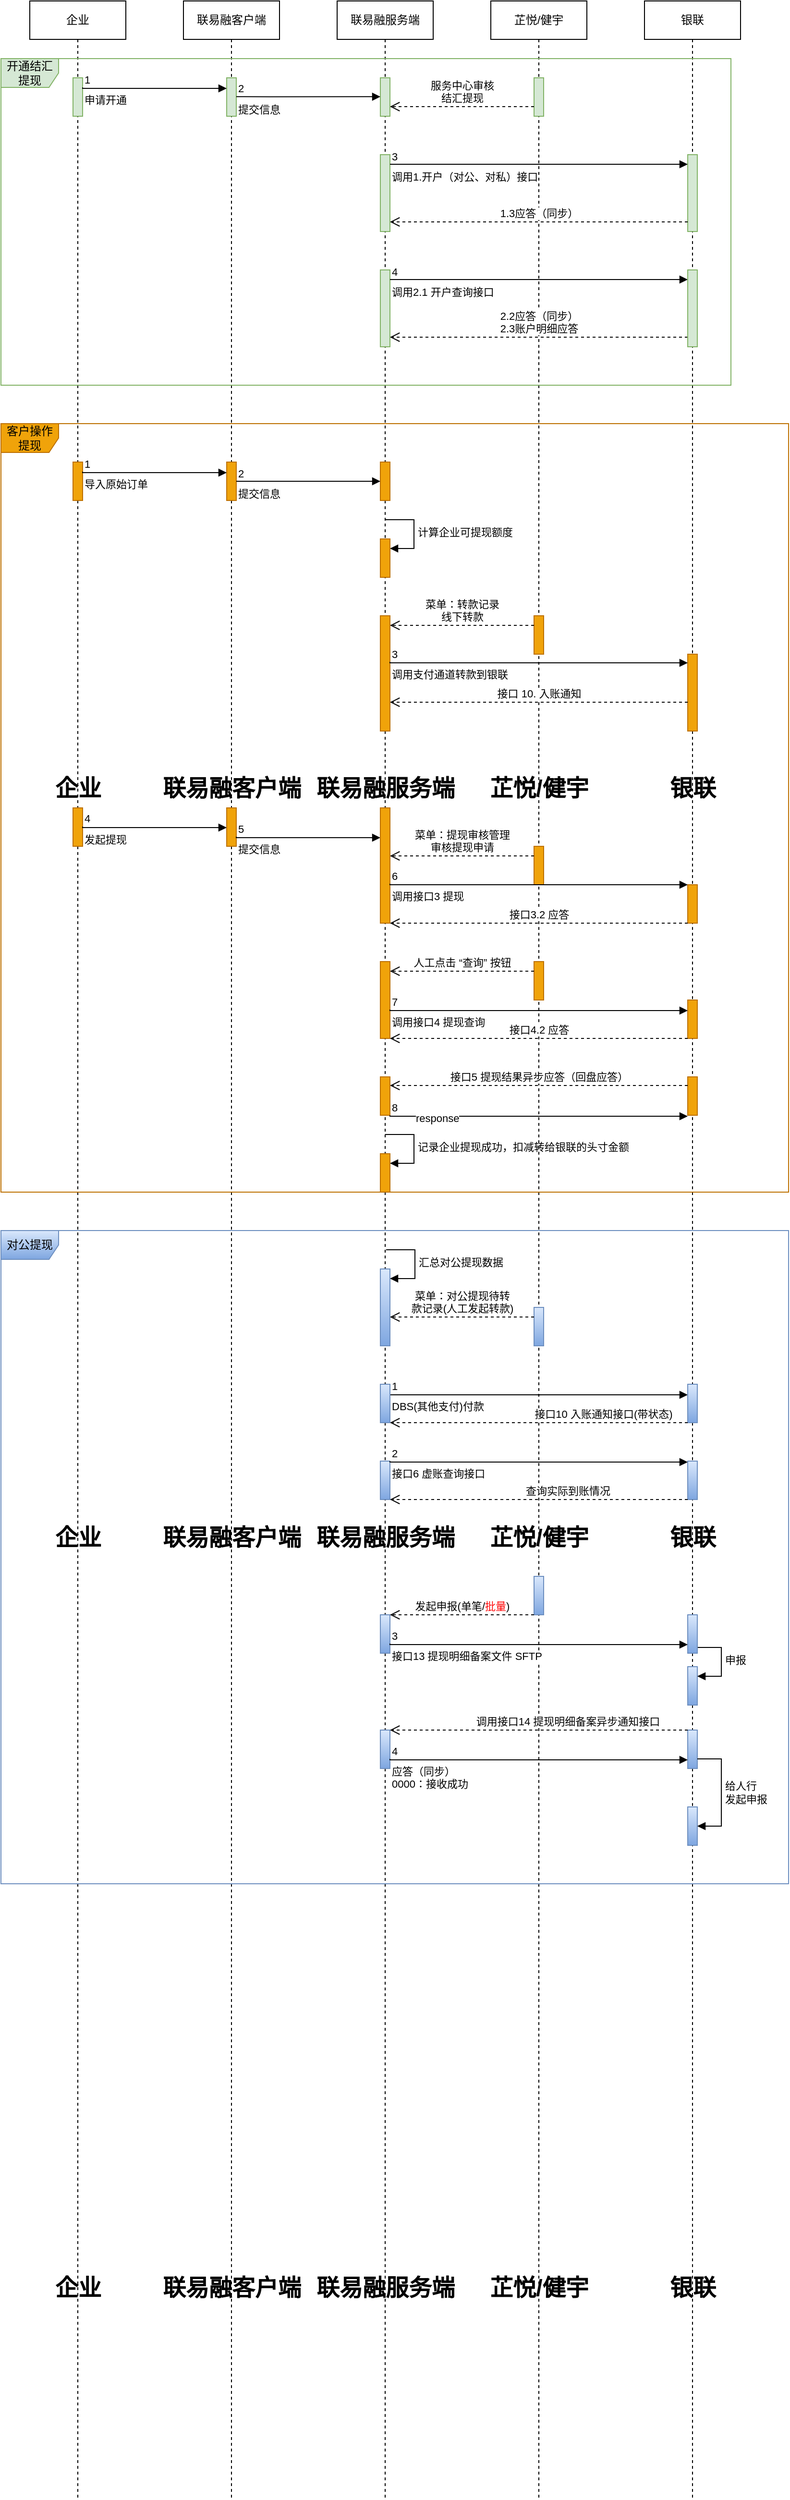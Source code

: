 <mxfile version="21.5.0" type="github">
  <diagram name="第 1 页" id="gMs7uxnUfSTZgnsEwux5">
    <mxGraphModel dx="1687" dy="986" grid="1" gridSize="10" guides="1" tooltips="1" connect="1" arrows="1" fold="1" page="1" pageScale="1" pageWidth="827" pageHeight="1169" math="0" shadow="0">
      <root>
        <mxCell id="0" />
        <mxCell id="1" parent="0" />
        <mxCell id="lcl_3cPdZzyg85KBw2Hc-1" value="企业" style="shape=umlLifeline;perimeter=lifelinePerimeter;whiteSpace=wrap;html=1;container=1;dropTarget=0;collapsible=0;recursiveResize=0;outlineConnect=0;portConstraint=eastwest;newEdgeStyle={&quot;edgeStyle&quot;:&quot;elbowEdgeStyle&quot;,&quot;elbow&quot;:&quot;vertical&quot;,&quot;curved&quot;:0,&quot;rounded&quot;:0};" parent="1" vertex="1">
          <mxGeometry x="30" y="40" width="100" height="2600" as="geometry" />
        </mxCell>
        <mxCell id="lcl_3cPdZzyg85KBw2Hc-6" value="" style="html=1;points=[];perimeter=orthogonalPerimeter;outlineConnect=0;targetShapes=umlLifeline;portConstraint=eastwest;newEdgeStyle={&quot;edgeStyle&quot;:&quot;elbowEdgeStyle&quot;,&quot;elbow&quot;:&quot;vertical&quot;,&quot;curved&quot;:0,&quot;rounded&quot;:0};fillColor=#d5e8d4;strokeColor=#82b366;" parent="lcl_3cPdZzyg85KBw2Hc-1" vertex="1">
          <mxGeometry x="45" y="80" width="10" height="40" as="geometry" />
        </mxCell>
        <mxCell id="lcl_3cPdZzyg85KBw2Hc-2" value="联易融客户端" style="shape=umlLifeline;perimeter=lifelinePerimeter;whiteSpace=wrap;html=1;container=1;dropTarget=0;collapsible=0;recursiveResize=0;outlineConnect=0;portConstraint=eastwest;newEdgeStyle={&quot;edgeStyle&quot;:&quot;elbowEdgeStyle&quot;,&quot;elbow&quot;:&quot;vertical&quot;,&quot;curved&quot;:0,&quot;rounded&quot;:0};" parent="1" vertex="1">
          <mxGeometry x="190" y="40" width="100" height="2600" as="geometry" />
        </mxCell>
        <mxCell id="lcl_3cPdZzyg85KBw2Hc-3" value="联易融服务端" style="shape=umlLifeline;perimeter=lifelinePerimeter;whiteSpace=wrap;html=1;container=1;dropTarget=0;collapsible=0;recursiveResize=0;outlineConnect=0;portConstraint=eastwest;newEdgeStyle={&quot;edgeStyle&quot;:&quot;elbowEdgeStyle&quot;,&quot;elbow&quot;:&quot;vertical&quot;,&quot;curved&quot;:0,&quot;rounded&quot;:0};" parent="1" vertex="1">
          <mxGeometry x="350" y="40" width="100" height="2600" as="geometry" />
        </mxCell>
        <mxCell id="lcl_3cPdZzyg85KBw2Hc-45" value="" style="html=1;points=[];perimeter=orthogonalPerimeter;outlineConnect=0;targetShapes=umlLifeline;portConstraint=eastwest;newEdgeStyle={&quot;edgeStyle&quot;:&quot;elbowEdgeStyle&quot;,&quot;elbow&quot;:&quot;vertical&quot;,&quot;curved&quot;:0,&quot;rounded&quot;:0};fillColor=#f0a30a;strokeColor=#BD7000;fontColor=#000000;" parent="lcl_3cPdZzyg85KBw2Hc-3" vertex="1">
          <mxGeometry x="45" y="480" width="10" height="40" as="geometry" />
        </mxCell>
        <mxCell id="lcl_3cPdZzyg85KBw2Hc-49" value="" style="html=1;points=[];perimeter=orthogonalPerimeter;outlineConnect=0;targetShapes=umlLifeline;portConstraint=eastwest;newEdgeStyle={&quot;edgeStyle&quot;:&quot;elbowEdgeStyle&quot;,&quot;elbow&quot;:&quot;vertical&quot;,&quot;curved&quot;:0,&quot;rounded&quot;:0};fillColor=#f0a30a;strokeColor=#BD7000;fontColor=#000000;" parent="lcl_3cPdZzyg85KBw2Hc-3" vertex="1">
          <mxGeometry x="45" y="560" width="10" height="40" as="geometry" />
        </mxCell>
        <mxCell id="lcl_3cPdZzyg85KBw2Hc-50" value="计算企业可提现额度" style="html=1;align=left;spacingLeft=2;endArrow=block;rounded=0;edgeStyle=orthogonalEdgeStyle;curved=0;rounded=0;" parent="lcl_3cPdZzyg85KBw2Hc-3" target="lcl_3cPdZzyg85KBw2Hc-49" edge="1">
          <mxGeometry relative="1" as="geometry">
            <mxPoint x="50" y="540" as="sourcePoint" />
            <Array as="points">
              <mxPoint x="80" y="570" />
            </Array>
          </mxGeometry>
        </mxCell>
        <mxCell id="lcl_3cPdZzyg85KBw2Hc-52" value="" style="html=1;points=[];perimeter=orthogonalPerimeter;outlineConnect=0;targetShapes=umlLifeline;portConstraint=eastwest;newEdgeStyle={&quot;edgeStyle&quot;:&quot;elbowEdgeStyle&quot;,&quot;elbow&quot;:&quot;vertical&quot;,&quot;curved&quot;:0,&quot;rounded&quot;:0};fillColor=#f0a30a;strokeColor=#BD7000;fontColor=#000000;" parent="lcl_3cPdZzyg85KBw2Hc-3" vertex="1">
          <mxGeometry x="45" y="640" width="10" height="120" as="geometry" />
        </mxCell>
        <mxCell id="lcl_3cPdZzyg85KBw2Hc-88" value="" style="html=1;points=[];perimeter=orthogonalPerimeter;outlineConnect=0;targetShapes=umlLifeline;portConstraint=eastwest;newEdgeStyle={&quot;edgeStyle&quot;:&quot;elbowEdgeStyle&quot;,&quot;elbow&quot;:&quot;vertical&quot;,&quot;curved&quot;:0,&quot;rounded&quot;:0};fillColor=#f0a30a;strokeColor=#BD7000;fontColor=#000000;" parent="lcl_3cPdZzyg85KBw2Hc-3" vertex="1">
          <mxGeometry x="45" y="1120" width="10" height="40" as="geometry" />
        </mxCell>
        <mxCell id="lcl_3cPdZzyg85KBw2Hc-93" value="" style="html=1;points=[];perimeter=orthogonalPerimeter;outlineConnect=0;targetShapes=umlLifeline;portConstraint=eastwest;newEdgeStyle={&quot;edgeStyle&quot;:&quot;elbowEdgeStyle&quot;,&quot;elbow&quot;:&quot;vertical&quot;,&quot;curved&quot;:0,&quot;rounded&quot;:0};fillColor=#f0a30a;strokeColor=#BD7000;fontColor=#000000;" parent="lcl_3cPdZzyg85KBw2Hc-3" vertex="1">
          <mxGeometry x="45" y="1200" width="10" height="40" as="geometry" />
        </mxCell>
        <mxCell id="lcl_3cPdZzyg85KBw2Hc-94" value="记录企业提现成功，扣减转给银联的头寸金额" style="html=1;align=left;spacingLeft=2;endArrow=block;rounded=0;edgeStyle=orthogonalEdgeStyle;curved=0;rounded=0;" parent="lcl_3cPdZzyg85KBw2Hc-3" target="lcl_3cPdZzyg85KBw2Hc-93" edge="1">
          <mxGeometry relative="1" as="geometry">
            <mxPoint x="50" y="1180" as="sourcePoint" />
            <Array as="points">
              <mxPoint x="80" y="1210" />
            </Array>
          </mxGeometry>
        </mxCell>
        <mxCell id="veSBs5xkT-Dc1Qvfe2io-4" value="" style="html=1;points=[];perimeter=orthogonalPerimeter;outlineConnect=0;targetShapes=umlLifeline;portConstraint=eastwest;newEdgeStyle={&quot;edgeStyle&quot;:&quot;elbowEdgeStyle&quot;,&quot;elbow&quot;:&quot;vertical&quot;,&quot;curved&quot;:0,&quot;rounded&quot;:0};fillColor=#dae8fc;gradientColor=#7ea6e0;strokeColor=#6c8ebf;" vertex="1" parent="lcl_3cPdZzyg85KBw2Hc-3">
          <mxGeometry x="45" y="1520" width="10" height="40" as="geometry" />
        </mxCell>
        <mxCell id="lcl_3cPdZzyg85KBw2Hc-4" value="芷悦/健宇" style="shape=umlLifeline;perimeter=lifelinePerimeter;whiteSpace=wrap;html=1;container=1;dropTarget=0;collapsible=0;recursiveResize=0;outlineConnect=0;portConstraint=eastwest;newEdgeStyle={&quot;edgeStyle&quot;:&quot;elbowEdgeStyle&quot;,&quot;elbow&quot;:&quot;vertical&quot;,&quot;curved&quot;:0,&quot;rounded&quot;:0};" parent="1" vertex="1">
          <mxGeometry x="510" y="40" width="100" height="2600" as="geometry" />
        </mxCell>
        <mxCell id="lcl_3cPdZzyg85KBw2Hc-5" value="银联" style="shape=umlLifeline;perimeter=lifelinePerimeter;whiteSpace=wrap;html=1;container=1;dropTarget=0;collapsible=0;recursiveResize=0;outlineConnect=0;portConstraint=eastwest;newEdgeStyle={&quot;edgeStyle&quot;:&quot;elbowEdgeStyle&quot;,&quot;elbow&quot;:&quot;vertical&quot;,&quot;curved&quot;:0,&quot;rounded&quot;:0};" parent="1" vertex="1">
          <mxGeometry x="670" y="40" width="100" height="2600" as="geometry" />
        </mxCell>
        <mxCell id="lcl_3cPdZzyg85KBw2Hc-25" value="" style="html=1;points=[];perimeter=orthogonalPerimeter;outlineConnect=0;targetShapes=umlLifeline;portConstraint=eastwest;newEdgeStyle={&quot;edgeStyle&quot;:&quot;elbowEdgeStyle&quot;,&quot;elbow&quot;:&quot;vertical&quot;,&quot;curved&quot;:0,&quot;rounded&quot;:0};fillColor=#d5e8d4;strokeColor=#82b366;" parent="lcl_3cPdZzyg85KBw2Hc-5" vertex="1">
          <mxGeometry x="45" y="160" width="10" height="80" as="geometry" />
        </mxCell>
        <mxCell id="lcl_3cPdZzyg85KBw2Hc-80" value="" style="html=1;points=[];perimeter=orthogonalPerimeter;outlineConnect=0;targetShapes=umlLifeline;portConstraint=eastwest;newEdgeStyle={&quot;edgeStyle&quot;:&quot;elbowEdgeStyle&quot;,&quot;elbow&quot;:&quot;vertical&quot;,&quot;curved&quot;:0,&quot;rounded&quot;:0};fillColor=#f0a30a;strokeColor=#BD7000;fontColor=#000000;" parent="lcl_3cPdZzyg85KBw2Hc-5" vertex="1">
          <mxGeometry x="-275" y="1000" width="10" height="80" as="geometry" />
        </mxCell>
        <mxCell id="lcl_3cPdZzyg85KBw2Hc-81" value="" style="html=1;points=[];perimeter=orthogonalPerimeter;outlineConnect=0;targetShapes=umlLifeline;portConstraint=eastwest;newEdgeStyle={&quot;edgeStyle&quot;:&quot;elbowEdgeStyle&quot;,&quot;elbow&quot;:&quot;vertical&quot;,&quot;curved&quot;:0,&quot;rounded&quot;:0};fillColor=#f0a30a;strokeColor=#BD7000;fontColor=#000000;" parent="lcl_3cPdZzyg85KBw2Hc-5" vertex="1">
          <mxGeometry x="45" y="1040" width="10" height="40" as="geometry" />
        </mxCell>
        <mxCell id="lcl_3cPdZzyg85KBw2Hc-82" value="调用接口4 提现查询" style="endArrow=block;endFill=1;html=1;edgeStyle=orthogonalEdgeStyle;align=left;verticalAlign=top;rounded=0;" parent="lcl_3cPdZzyg85KBw2Hc-5" edge="1">
          <mxGeometry x="-1" relative="1" as="geometry">
            <mxPoint x="-265" y="1050" as="sourcePoint" />
            <mxPoint x="45" y="1051" as="targetPoint" />
            <Array as="points">
              <mxPoint x="-265" y="1051" />
            </Array>
            <mxPoint as="offset" />
          </mxGeometry>
        </mxCell>
        <mxCell id="lcl_3cPdZzyg85KBw2Hc-83" value="7" style="edgeLabel;resizable=0;html=1;align=left;verticalAlign=bottom;" parent="lcl_3cPdZzyg85KBw2Hc-82" connectable="0" vertex="1">
          <mxGeometry x="-1" relative="1" as="geometry" />
        </mxCell>
        <mxCell id="lcl_3cPdZzyg85KBw2Hc-84" value="接口4.2 应答" style="html=1;verticalAlign=bottom;endArrow=open;dashed=1;endSize=8;edgeStyle=elbowEdgeStyle;elbow=vertical;curved=0;rounded=0;" parent="lcl_3cPdZzyg85KBw2Hc-5" edge="1">
          <mxGeometry relative="1" as="geometry">
            <mxPoint x="45" y="1080" as="sourcePoint" />
            <mxPoint x="-265" y="1080" as="targetPoint" />
            <Array as="points">
              <mxPoint x="-80" y="1080" />
            </Array>
            <mxPoint as="offset" />
          </mxGeometry>
        </mxCell>
        <mxCell id="veSBs5xkT-Dc1Qvfe2io-5" value="" style="html=1;points=[];perimeter=orthogonalPerimeter;outlineConnect=0;targetShapes=umlLifeline;portConstraint=eastwest;newEdgeStyle={&quot;edgeStyle&quot;:&quot;elbowEdgeStyle&quot;,&quot;elbow&quot;:&quot;vertical&quot;,&quot;curved&quot;:0,&quot;rounded&quot;:0};fillColor=#dae8fc;gradientColor=#7ea6e0;strokeColor=#6c8ebf;" vertex="1" parent="lcl_3cPdZzyg85KBw2Hc-5">
          <mxGeometry x="45" y="1520" width="10" height="40" as="geometry" />
        </mxCell>
        <mxCell id="veSBs5xkT-Dc1Qvfe2io-21" value="" style="html=1;points=[];perimeter=orthogonalPerimeter;outlineConnect=0;targetShapes=umlLifeline;portConstraint=eastwest;newEdgeStyle={&quot;edgeStyle&quot;:&quot;elbowEdgeStyle&quot;,&quot;elbow&quot;:&quot;vertical&quot;,&quot;curved&quot;:0,&quot;rounded&quot;:0};fillColor=#dae8fc;gradientColor=#7ea6e0;strokeColor=#6c8ebf;" vertex="1" parent="lcl_3cPdZzyg85KBw2Hc-5">
          <mxGeometry x="45" y="1734" width="10" height="40" as="geometry" />
        </mxCell>
        <mxCell id="veSBs5xkT-Dc1Qvfe2io-22" value="申报" style="html=1;align=left;spacingLeft=2;endArrow=block;rounded=0;edgeStyle=orthogonalEdgeStyle;curved=0;rounded=0;" edge="1" target="veSBs5xkT-Dc1Qvfe2io-21" parent="lcl_3cPdZzyg85KBw2Hc-5">
          <mxGeometry relative="1" as="geometry">
            <mxPoint x="50" y="1714" as="sourcePoint" />
            <Array as="points">
              <mxPoint x="80" y="1744" />
            </Array>
          </mxGeometry>
        </mxCell>
        <mxCell id="veSBs5xkT-Dc1Qvfe2io-25" value="" style="html=1;points=[];perimeter=orthogonalPerimeter;outlineConnect=0;targetShapes=umlLifeline;portConstraint=eastwest;newEdgeStyle={&quot;edgeStyle&quot;:&quot;elbowEdgeStyle&quot;,&quot;elbow&quot;:&quot;vertical&quot;,&quot;curved&quot;:0,&quot;rounded&quot;:0};fillColor=#dae8fc;gradientColor=#7ea6e0;strokeColor=#6c8ebf;" vertex="1" parent="lcl_3cPdZzyg85KBw2Hc-5">
          <mxGeometry x="45" y="1800" width="10" height="40" as="geometry" />
        </mxCell>
        <mxCell id="lcl_3cPdZzyg85KBw2Hc-7" value="开通结汇提现" style="shape=umlFrame;whiteSpace=wrap;html=1;pointerEvents=0;fillColor=#d5e8d4;strokeColor=#82b366;" parent="1" vertex="1">
          <mxGeometry y="100" width="760" height="340" as="geometry" />
        </mxCell>
        <mxCell id="lcl_3cPdZzyg85KBw2Hc-8" value="" style="html=1;points=[];perimeter=orthogonalPerimeter;outlineConnect=0;targetShapes=umlLifeline;portConstraint=eastwest;newEdgeStyle={&quot;edgeStyle&quot;:&quot;elbowEdgeStyle&quot;,&quot;elbow&quot;:&quot;vertical&quot;,&quot;curved&quot;:0,&quot;rounded&quot;:0};fillColor=#d5e8d4;strokeColor=#82b366;" parent="1" vertex="1">
          <mxGeometry x="235" y="120" width="10" height="40" as="geometry" />
        </mxCell>
        <mxCell id="lcl_3cPdZzyg85KBw2Hc-13" value="申请开通" style="endArrow=block;endFill=1;html=1;edgeStyle=orthogonalEdgeStyle;align=left;verticalAlign=top;rounded=0;" parent="1" target="lcl_3cPdZzyg85KBw2Hc-8" edge="1">
          <mxGeometry x="-1" relative="1" as="geometry">
            <mxPoint x="85" y="130" as="sourcePoint" />
            <mxPoint x="220" y="130" as="targetPoint" />
            <Array as="points">
              <mxPoint x="85" y="131" />
            </Array>
          </mxGeometry>
        </mxCell>
        <mxCell id="lcl_3cPdZzyg85KBw2Hc-14" value="1" style="edgeLabel;resizable=0;html=1;align=left;verticalAlign=bottom;" parent="lcl_3cPdZzyg85KBw2Hc-13" connectable="0" vertex="1">
          <mxGeometry x="-1" relative="1" as="geometry" />
        </mxCell>
        <mxCell id="lcl_3cPdZzyg85KBw2Hc-15" value="" style="html=1;points=[];perimeter=orthogonalPerimeter;outlineConnect=0;targetShapes=umlLifeline;portConstraint=eastwest;newEdgeStyle={&quot;edgeStyle&quot;:&quot;elbowEdgeStyle&quot;,&quot;elbow&quot;:&quot;vertical&quot;,&quot;curved&quot;:0,&quot;rounded&quot;:0};fillColor=#d5e8d4;strokeColor=#82b366;" parent="1" vertex="1">
          <mxGeometry x="395" y="120" width="10" height="40" as="geometry" />
        </mxCell>
        <mxCell id="lcl_3cPdZzyg85KBw2Hc-16" value="" style="html=1;points=[];perimeter=orthogonalPerimeter;outlineConnect=0;targetShapes=umlLifeline;portConstraint=eastwest;newEdgeStyle={&quot;edgeStyle&quot;:&quot;elbowEdgeStyle&quot;,&quot;elbow&quot;:&quot;vertical&quot;,&quot;curved&quot;:0,&quot;rounded&quot;:0};fillColor=#d5e8d4;strokeColor=#82b366;" parent="1" vertex="1">
          <mxGeometry x="555" y="120" width="10" height="40" as="geometry" />
        </mxCell>
        <mxCell id="lcl_3cPdZzyg85KBw2Hc-21" value="提交信息" style="endArrow=block;endFill=1;html=1;edgeStyle=orthogonalEdgeStyle;align=left;verticalAlign=top;rounded=0;" parent="1" edge="1">
          <mxGeometry x="-1" relative="1" as="geometry">
            <mxPoint x="245" y="139.66" as="sourcePoint" />
            <mxPoint x="395" y="139.66" as="targetPoint" />
            <Array as="points">
              <mxPoint x="280" y="139.66" />
              <mxPoint x="280" y="139.66" />
            </Array>
          </mxGeometry>
        </mxCell>
        <mxCell id="lcl_3cPdZzyg85KBw2Hc-22" value="2" style="edgeLabel;resizable=0;html=1;align=left;verticalAlign=bottom;" parent="lcl_3cPdZzyg85KBw2Hc-21" connectable="0" vertex="1">
          <mxGeometry x="-1" relative="1" as="geometry" />
        </mxCell>
        <mxCell id="lcl_3cPdZzyg85KBw2Hc-23" value="服务中心审核&lt;br&gt;结汇提现" style="html=1;verticalAlign=bottom;endArrow=open;dashed=1;endSize=8;edgeStyle=elbowEdgeStyle;elbow=vertical;curved=0;rounded=0;" parent="1" source="lcl_3cPdZzyg85KBw2Hc-16" target="lcl_3cPdZzyg85KBw2Hc-15" edge="1">
          <mxGeometry relative="1" as="geometry">
            <mxPoint x="490" y="150" as="sourcePoint" />
            <mxPoint x="410" y="150" as="targetPoint" />
            <Array as="points">
              <mxPoint x="430" y="150" />
            </Array>
          </mxGeometry>
        </mxCell>
        <mxCell id="lcl_3cPdZzyg85KBw2Hc-24" value="" style="html=1;points=[];perimeter=orthogonalPerimeter;outlineConnect=0;targetShapes=umlLifeline;portConstraint=eastwest;newEdgeStyle={&quot;edgeStyle&quot;:&quot;elbowEdgeStyle&quot;,&quot;elbow&quot;:&quot;vertical&quot;,&quot;curved&quot;:0,&quot;rounded&quot;:0};fillColor=#d5e8d4;strokeColor=#82b366;" parent="1" vertex="1">
          <mxGeometry x="395" y="200" width="10" height="80" as="geometry" />
        </mxCell>
        <mxCell id="lcl_3cPdZzyg85KBw2Hc-26" value="调用1.开户（对公、对私）接口" style="endArrow=block;endFill=1;html=1;edgeStyle=orthogonalEdgeStyle;align=left;verticalAlign=top;rounded=0;" parent="1" source="lcl_3cPdZzyg85KBw2Hc-24" target="lcl_3cPdZzyg85KBw2Hc-25" edge="1">
          <mxGeometry x="-1" relative="1" as="geometry">
            <mxPoint x="410" y="210" as="sourcePoint" />
            <mxPoint x="711.5" y="210" as="targetPoint" />
            <Array as="points">
              <mxPoint x="640" y="210" />
              <mxPoint x="640" y="210" />
            </Array>
            <mxPoint as="offset" />
          </mxGeometry>
        </mxCell>
        <mxCell id="lcl_3cPdZzyg85KBw2Hc-27" value="3" style="edgeLabel;resizable=0;html=1;align=left;verticalAlign=bottom;" parent="lcl_3cPdZzyg85KBw2Hc-26" connectable="0" vertex="1">
          <mxGeometry x="-1" relative="1" as="geometry" />
        </mxCell>
        <mxCell id="lcl_3cPdZzyg85KBw2Hc-28" value="1.3应答（同步）" style="html=1;verticalAlign=bottom;endArrow=open;dashed=1;endSize=8;edgeStyle=elbowEdgeStyle;elbow=vertical;curved=0;rounded=0;" parent="1" source="lcl_3cPdZzyg85KBw2Hc-25" target="lcl_3cPdZzyg85KBw2Hc-24" edge="1">
          <mxGeometry relative="1" as="geometry">
            <mxPoint x="565" y="160" as="sourcePoint" />
            <mxPoint x="410" y="240" as="targetPoint" />
            <Array as="points">
              <mxPoint x="590" y="270" />
              <mxPoint x="450" y="240" />
            </Array>
            <mxPoint as="offset" />
          </mxGeometry>
        </mxCell>
        <mxCell id="lcl_3cPdZzyg85KBw2Hc-29" value="" style="html=1;points=[];perimeter=orthogonalPerimeter;outlineConnect=0;targetShapes=umlLifeline;portConstraint=eastwest;newEdgeStyle={&quot;edgeStyle&quot;:&quot;elbowEdgeStyle&quot;,&quot;elbow&quot;:&quot;vertical&quot;,&quot;curved&quot;:0,&quot;rounded&quot;:0};fillColor=#d5e8d4;strokeColor=#82b366;" parent="1" vertex="1">
          <mxGeometry x="395" y="320" width="10" height="80" as="geometry" />
        </mxCell>
        <mxCell id="lcl_3cPdZzyg85KBw2Hc-30" value="" style="html=1;points=[];perimeter=orthogonalPerimeter;outlineConnect=0;targetShapes=umlLifeline;portConstraint=eastwest;newEdgeStyle={&quot;edgeStyle&quot;:&quot;elbowEdgeStyle&quot;,&quot;elbow&quot;:&quot;vertical&quot;,&quot;curved&quot;:0,&quot;rounded&quot;:0};" parent="1" vertex="1">
          <mxGeometry x="715" y="320" width="10" height="80" as="geometry" />
        </mxCell>
        <mxCell id="lcl_3cPdZzyg85KBw2Hc-33" value="调用2.1 开户查询接口" style="endArrow=block;endFill=1;html=1;edgeStyle=orthogonalEdgeStyle;align=left;verticalAlign=top;rounded=0;" parent="1" edge="1">
          <mxGeometry x="-1" relative="1" as="geometry">
            <mxPoint x="405" y="330" as="sourcePoint" />
            <mxPoint x="715" y="330" as="targetPoint" />
            <Array as="points">
              <mxPoint x="490" y="330" />
              <mxPoint x="490" y="330" />
            </Array>
            <mxPoint as="offset" />
          </mxGeometry>
        </mxCell>
        <mxCell id="lcl_3cPdZzyg85KBw2Hc-34" value="4" style="edgeLabel;resizable=0;html=1;align=left;verticalAlign=bottom;" parent="lcl_3cPdZzyg85KBw2Hc-33" connectable="0" vertex="1">
          <mxGeometry x="-1" relative="1" as="geometry" />
        </mxCell>
        <mxCell id="lcl_3cPdZzyg85KBw2Hc-35" value="2.2应答（同步）&lt;br&gt;2.3账户明细应答" style="html=1;verticalAlign=bottom;endArrow=open;dashed=1;endSize=8;edgeStyle=elbowEdgeStyle;elbow=vertical;curved=0;rounded=0;" parent="1" edge="1">
          <mxGeometry x="-0.001" relative="1" as="geometry">
            <mxPoint x="715" y="390" as="sourcePoint" />
            <mxPoint x="405" y="390" as="targetPoint" />
            <Array as="points">
              <mxPoint x="590" y="390" />
              <mxPoint x="450" y="360" />
            </Array>
            <mxPoint as="offset" />
          </mxGeometry>
        </mxCell>
        <mxCell id="lcl_3cPdZzyg85KBw2Hc-36" value="" style="html=1;points=[];perimeter=orthogonalPerimeter;outlineConnect=0;targetShapes=umlLifeline;portConstraint=eastwest;newEdgeStyle={&quot;edgeStyle&quot;:&quot;elbowEdgeStyle&quot;,&quot;elbow&quot;:&quot;vertical&quot;,&quot;curved&quot;:0,&quot;rounded&quot;:0};fillColor=#d5e8d4;strokeColor=#82b366;" parent="1" vertex="1">
          <mxGeometry x="715" y="320" width="10" height="80" as="geometry" />
        </mxCell>
        <mxCell id="lcl_3cPdZzyg85KBw2Hc-37" value="客户操作提现" style="shape=umlFrame;whiteSpace=wrap;html=1;pointerEvents=0;fillColor=#f0a30a;strokeColor=#BD7000;fontColor=#000000;" parent="1" vertex="1">
          <mxGeometry y="480" width="820" height="800" as="geometry" />
        </mxCell>
        <mxCell id="lcl_3cPdZzyg85KBw2Hc-38" value="" style="html=1;points=[];perimeter=orthogonalPerimeter;outlineConnect=0;targetShapes=umlLifeline;portConstraint=eastwest;newEdgeStyle={&quot;edgeStyle&quot;:&quot;elbowEdgeStyle&quot;,&quot;elbow&quot;:&quot;vertical&quot;,&quot;curved&quot;:0,&quot;rounded&quot;:0};fillColor=#f0a30a;strokeColor=#BD7000;fontColor=#000000;" parent="1" vertex="1">
          <mxGeometry x="75" y="520" width="10" height="40" as="geometry" />
        </mxCell>
        <mxCell id="lcl_3cPdZzyg85KBw2Hc-39" value="" style="html=1;points=[];perimeter=orthogonalPerimeter;outlineConnect=0;targetShapes=umlLifeline;portConstraint=eastwest;newEdgeStyle={&quot;edgeStyle&quot;:&quot;elbowEdgeStyle&quot;,&quot;elbow&quot;:&quot;vertical&quot;,&quot;curved&quot;:0,&quot;rounded&quot;:0};fillColor=#f0a30a;strokeColor=#BD7000;fontColor=#000000;" parent="1" vertex="1">
          <mxGeometry x="235" y="520" width="10" height="40" as="geometry" />
        </mxCell>
        <mxCell id="lcl_3cPdZzyg85KBw2Hc-42" value="导入原始订单" style="endArrow=block;endFill=1;html=1;edgeStyle=orthogonalEdgeStyle;align=left;verticalAlign=top;rounded=0;" parent="1" edge="1">
          <mxGeometry x="-1" relative="1" as="geometry">
            <mxPoint x="85" y="530" as="sourcePoint" />
            <mxPoint x="235" y="531" as="targetPoint" />
            <Array as="points">
              <mxPoint x="85" y="531" />
            </Array>
          </mxGeometry>
        </mxCell>
        <mxCell id="lcl_3cPdZzyg85KBw2Hc-43" value="1" style="edgeLabel;resizable=0;html=1;align=left;verticalAlign=bottom;" parent="lcl_3cPdZzyg85KBw2Hc-42" connectable="0" vertex="1">
          <mxGeometry x="-1" relative="1" as="geometry" />
        </mxCell>
        <mxCell id="lcl_3cPdZzyg85KBw2Hc-46" value="提交信息" style="endArrow=block;endFill=1;html=1;edgeStyle=orthogonalEdgeStyle;align=left;verticalAlign=top;rounded=0;" parent="1" edge="1">
          <mxGeometry x="-1" relative="1" as="geometry">
            <mxPoint x="245" y="540" as="sourcePoint" />
            <mxPoint x="395" y="540" as="targetPoint" />
            <Array as="points">
              <mxPoint x="280" y="540" />
              <mxPoint x="280" y="540" />
            </Array>
          </mxGeometry>
        </mxCell>
        <mxCell id="lcl_3cPdZzyg85KBw2Hc-47" value="2" style="edgeLabel;resizable=0;html=1;align=left;verticalAlign=bottom;" parent="lcl_3cPdZzyg85KBw2Hc-46" connectable="0" vertex="1">
          <mxGeometry x="-1" relative="1" as="geometry" />
        </mxCell>
        <mxCell id="lcl_3cPdZzyg85KBw2Hc-51" value="" style="html=1;points=[];perimeter=orthogonalPerimeter;outlineConnect=0;targetShapes=umlLifeline;portConstraint=eastwest;newEdgeStyle={&quot;edgeStyle&quot;:&quot;elbowEdgeStyle&quot;,&quot;elbow&quot;:&quot;vertical&quot;,&quot;curved&quot;:0,&quot;rounded&quot;:0};fillColor=#f0a30a;strokeColor=#BD7000;fontColor=#000000;" parent="1" vertex="1">
          <mxGeometry x="555" y="680" width="10" height="40" as="geometry" />
        </mxCell>
        <mxCell id="lcl_3cPdZzyg85KBw2Hc-53" value="菜单：转款记录&lt;br&gt;线下转款" style="html=1;verticalAlign=bottom;endArrow=open;dashed=1;endSize=8;edgeStyle=elbowEdgeStyle;elbow=vertical;curved=0;rounded=0;" parent="1" edge="1">
          <mxGeometry relative="1" as="geometry">
            <mxPoint x="555" y="690" as="sourcePoint" />
            <mxPoint x="405" y="690" as="targetPoint" />
            <Array as="points">
              <mxPoint x="430" y="690" />
            </Array>
          </mxGeometry>
        </mxCell>
        <mxCell id="lcl_3cPdZzyg85KBw2Hc-54" value="" style="html=1;points=[];perimeter=orthogonalPerimeter;outlineConnect=0;targetShapes=umlLifeline;portConstraint=eastwest;newEdgeStyle={&quot;edgeStyle&quot;:&quot;elbowEdgeStyle&quot;,&quot;elbow&quot;:&quot;vertical&quot;,&quot;curved&quot;:0,&quot;rounded&quot;:0};fillColor=#f0a30a;strokeColor=#BD7000;fontColor=#000000;" parent="1" vertex="1">
          <mxGeometry x="715" y="720" width="10" height="80" as="geometry" />
        </mxCell>
        <mxCell id="lcl_3cPdZzyg85KBw2Hc-55" value="调用支付通道转款到银联" style="endArrow=block;endFill=1;html=1;edgeStyle=orthogonalEdgeStyle;align=left;verticalAlign=top;rounded=0;" parent="1" edge="1">
          <mxGeometry x="-1" relative="1" as="geometry">
            <mxPoint x="405" y="728" as="sourcePoint" />
            <mxPoint x="715" y="729" as="targetPoint" />
            <Array as="points">
              <mxPoint x="405" y="729" />
            </Array>
            <mxPoint as="offset" />
          </mxGeometry>
        </mxCell>
        <mxCell id="lcl_3cPdZzyg85KBw2Hc-56" value="3" style="edgeLabel;resizable=0;html=1;align=left;verticalAlign=bottom;" parent="lcl_3cPdZzyg85KBw2Hc-55" connectable="0" vertex="1">
          <mxGeometry x="-1" relative="1" as="geometry" />
        </mxCell>
        <mxCell id="lcl_3cPdZzyg85KBw2Hc-57" value="企业" style="text;strokeColor=none;fillColor=none;html=1;fontSize=24;fontStyle=1;verticalAlign=middle;align=center;" parent="1" vertex="1">
          <mxGeometry x="30" y="840" width="100" height="40" as="geometry" />
        </mxCell>
        <mxCell id="lcl_3cPdZzyg85KBw2Hc-58" value="联易融客户端" style="text;strokeColor=none;fillColor=none;html=1;fontSize=24;fontStyle=1;verticalAlign=middle;align=center;" parent="1" vertex="1">
          <mxGeometry x="190" y="840" width="100" height="40" as="geometry" />
        </mxCell>
        <mxCell id="lcl_3cPdZzyg85KBw2Hc-59" value="联易融服务端" style="text;strokeColor=none;fillColor=none;html=1;fontSize=24;fontStyle=1;verticalAlign=middle;align=center;" parent="1" vertex="1">
          <mxGeometry x="350" y="840" width="100" height="40" as="geometry" />
        </mxCell>
        <mxCell id="lcl_3cPdZzyg85KBw2Hc-60" value="芷悦/健宇" style="text;strokeColor=none;fillColor=none;html=1;fontSize=24;fontStyle=1;verticalAlign=middle;align=center;" parent="1" vertex="1">
          <mxGeometry x="510" y="840" width="100" height="40" as="geometry" />
        </mxCell>
        <mxCell id="lcl_3cPdZzyg85KBw2Hc-61" value="银联" style="text;strokeColor=none;fillColor=none;html=1;fontSize=24;fontStyle=1;verticalAlign=middle;align=center;" parent="1" vertex="1">
          <mxGeometry x="670" y="840" width="100" height="40" as="geometry" />
        </mxCell>
        <mxCell id="lcl_3cPdZzyg85KBw2Hc-64" value="接口 10. 入账通知" style="html=1;verticalAlign=bottom;endArrow=open;dashed=1;endSize=8;edgeStyle=elbowEdgeStyle;elbow=vertical;curved=0;rounded=0;" parent="1" edge="1">
          <mxGeometry relative="1" as="geometry">
            <mxPoint x="715" y="770" as="sourcePoint" />
            <mxPoint x="405" y="770" as="targetPoint" />
            <Array as="points">
              <mxPoint x="590" y="770" />
            </Array>
            <mxPoint as="offset" />
          </mxGeometry>
        </mxCell>
        <mxCell id="lcl_3cPdZzyg85KBw2Hc-65" value="" style="html=1;points=[];perimeter=orthogonalPerimeter;outlineConnect=0;targetShapes=umlLifeline;portConstraint=eastwest;newEdgeStyle={&quot;edgeStyle&quot;:&quot;elbowEdgeStyle&quot;,&quot;elbow&quot;:&quot;vertical&quot;,&quot;curved&quot;:0,&quot;rounded&quot;:0};fillColor=#f0a30a;strokeColor=#BD7000;fontColor=#000000;" parent="1" vertex="1">
          <mxGeometry x="75" y="880" width="10" height="40" as="geometry" />
        </mxCell>
        <mxCell id="lcl_3cPdZzyg85KBw2Hc-66" value="" style="html=1;points=[];perimeter=orthogonalPerimeter;outlineConnect=0;targetShapes=umlLifeline;portConstraint=eastwest;newEdgeStyle={&quot;edgeStyle&quot;:&quot;elbowEdgeStyle&quot;,&quot;elbow&quot;:&quot;vertical&quot;,&quot;curved&quot;:0,&quot;rounded&quot;:0};fillColor=#f0a30a;strokeColor=#BD7000;fontColor=#000000;" parent="1" vertex="1">
          <mxGeometry x="235" y="880" width="10" height="40" as="geometry" />
        </mxCell>
        <mxCell id="lcl_3cPdZzyg85KBw2Hc-67" value="发起提现" style="endArrow=block;endFill=1;html=1;edgeStyle=orthogonalEdgeStyle;align=left;verticalAlign=top;rounded=0;" parent="1" edge="1">
          <mxGeometry x="-1" relative="1" as="geometry">
            <mxPoint x="85" y="899.5" as="sourcePoint" />
            <mxPoint x="235" y="900.5" as="targetPoint" />
            <Array as="points">
              <mxPoint x="85" y="900.5" />
            </Array>
            <mxPoint as="offset" />
          </mxGeometry>
        </mxCell>
        <mxCell id="lcl_3cPdZzyg85KBw2Hc-68" value="4" style="edgeLabel;resizable=0;html=1;align=left;verticalAlign=bottom;" parent="lcl_3cPdZzyg85KBw2Hc-67" connectable="0" vertex="1">
          <mxGeometry x="-1" relative="1" as="geometry" />
        </mxCell>
        <mxCell id="lcl_3cPdZzyg85KBw2Hc-69" value="提交信息" style="endArrow=block;endFill=1;html=1;edgeStyle=orthogonalEdgeStyle;align=left;verticalAlign=top;rounded=0;" parent="1" edge="1">
          <mxGeometry x="-1" relative="1" as="geometry">
            <mxPoint x="245" y="910" as="sourcePoint" />
            <mxPoint x="395" y="911" as="targetPoint" />
            <Array as="points">
              <mxPoint x="245" y="911" />
            </Array>
            <mxPoint as="offset" />
          </mxGeometry>
        </mxCell>
        <mxCell id="lcl_3cPdZzyg85KBw2Hc-70" value="5" style="edgeLabel;resizable=0;html=1;align=left;verticalAlign=bottom;" parent="lcl_3cPdZzyg85KBw2Hc-69" connectable="0" vertex="1">
          <mxGeometry x="-1" relative="1" as="geometry" />
        </mxCell>
        <mxCell id="lcl_3cPdZzyg85KBw2Hc-71" value="" style="html=1;points=[];perimeter=orthogonalPerimeter;outlineConnect=0;targetShapes=umlLifeline;portConstraint=eastwest;newEdgeStyle={&quot;edgeStyle&quot;:&quot;elbowEdgeStyle&quot;,&quot;elbow&quot;:&quot;vertical&quot;,&quot;curved&quot;:0,&quot;rounded&quot;:0};fillColor=#f0a30a;strokeColor=#BD7000;fontColor=#000000;" parent="1" vertex="1">
          <mxGeometry x="395" y="880" width="10" height="120" as="geometry" />
        </mxCell>
        <mxCell id="lcl_3cPdZzyg85KBw2Hc-72" value="" style="html=1;points=[];perimeter=orthogonalPerimeter;outlineConnect=0;targetShapes=umlLifeline;portConstraint=eastwest;newEdgeStyle={&quot;edgeStyle&quot;:&quot;elbowEdgeStyle&quot;,&quot;elbow&quot;:&quot;vertical&quot;,&quot;curved&quot;:0,&quot;rounded&quot;:0};fillColor=#f0a30a;strokeColor=#BD7000;fontColor=#000000;" parent="1" vertex="1">
          <mxGeometry x="555" y="920" width="10" height="40" as="geometry" />
        </mxCell>
        <mxCell id="lcl_3cPdZzyg85KBw2Hc-73" value="菜单：提现审核管理&lt;br&gt;审核提现申请" style="html=1;verticalAlign=bottom;endArrow=open;dashed=1;endSize=8;edgeStyle=elbowEdgeStyle;elbow=vertical;curved=0;rounded=0;" parent="1" edge="1">
          <mxGeometry relative="1" as="geometry">
            <mxPoint x="555" y="930" as="sourcePoint" />
            <mxPoint x="405" y="930" as="targetPoint" />
            <Array as="points">
              <mxPoint x="430" y="930" />
            </Array>
          </mxGeometry>
        </mxCell>
        <mxCell id="lcl_3cPdZzyg85KBw2Hc-74" value="" style="html=1;points=[];perimeter=orthogonalPerimeter;outlineConnect=0;targetShapes=umlLifeline;portConstraint=eastwest;newEdgeStyle={&quot;edgeStyle&quot;:&quot;elbowEdgeStyle&quot;,&quot;elbow&quot;:&quot;vertical&quot;,&quot;curved&quot;:0,&quot;rounded&quot;:0};fillColor=#f0a30a;strokeColor=#BD7000;fontColor=#000000;" parent="1" vertex="1">
          <mxGeometry x="715" y="960" width="10" height="40" as="geometry" />
        </mxCell>
        <mxCell id="lcl_3cPdZzyg85KBw2Hc-77" value="调用接口3 提现" style="endArrow=block;endFill=1;html=1;edgeStyle=orthogonalEdgeStyle;align=left;verticalAlign=top;rounded=0;" parent="1" edge="1">
          <mxGeometry x="-1" relative="1" as="geometry">
            <mxPoint x="405" y="959" as="sourcePoint" />
            <mxPoint x="715" y="960" as="targetPoint" />
            <Array as="points">
              <mxPoint x="405" y="960" />
            </Array>
            <mxPoint as="offset" />
          </mxGeometry>
        </mxCell>
        <mxCell id="lcl_3cPdZzyg85KBw2Hc-78" value="6" style="edgeLabel;resizable=0;html=1;align=left;verticalAlign=bottom;" parent="lcl_3cPdZzyg85KBw2Hc-77" connectable="0" vertex="1">
          <mxGeometry x="-1" relative="1" as="geometry" />
        </mxCell>
        <mxCell id="lcl_3cPdZzyg85KBw2Hc-79" value="接口3.2 应答" style="html=1;verticalAlign=bottom;endArrow=open;dashed=1;endSize=8;edgeStyle=elbowEdgeStyle;elbow=vertical;curved=0;rounded=0;" parent="1" edge="1">
          <mxGeometry relative="1" as="geometry">
            <mxPoint x="715" y="1000" as="sourcePoint" />
            <mxPoint x="405" y="1000" as="targetPoint" />
            <Array as="points">
              <mxPoint x="590" y="1000" />
            </Array>
            <mxPoint as="offset" />
          </mxGeometry>
        </mxCell>
        <mxCell id="lcl_3cPdZzyg85KBw2Hc-85" value="" style="html=1;points=[];perimeter=orthogonalPerimeter;outlineConnect=0;targetShapes=umlLifeline;portConstraint=eastwest;newEdgeStyle={&quot;edgeStyle&quot;:&quot;elbowEdgeStyle&quot;,&quot;elbow&quot;:&quot;vertical&quot;,&quot;curved&quot;:0,&quot;rounded&quot;:0};fillColor=#f0a30a;strokeColor=#BD7000;fontColor=#000000;" parent="1" vertex="1">
          <mxGeometry x="555" y="1040" width="10" height="40" as="geometry" />
        </mxCell>
        <mxCell id="lcl_3cPdZzyg85KBw2Hc-86" value="人工点击 “查询” 按钮" style="html=1;verticalAlign=bottom;endArrow=open;dashed=1;endSize=8;edgeStyle=elbowEdgeStyle;elbow=vertical;curved=0;rounded=0;" parent="1" edge="1">
          <mxGeometry relative="1" as="geometry">
            <mxPoint x="555" y="1050" as="sourcePoint" />
            <mxPoint x="405" y="1050" as="targetPoint" />
            <Array as="points">
              <mxPoint x="430" y="1050" />
            </Array>
          </mxGeometry>
        </mxCell>
        <mxCell id="lcl_3cPdZzyg85KBw2Hc-87" value="" style="html=1;points=[];perimeter=orthogonalPerimeter;outlineConnect=0;targetShapes=umlLifeline;portConstraint=eastwest;newEdgeStyle={&quot;edgeStyle&quot;:&quot;elbowEdgeStyle&quot;,&quot;elbow&quot;:&quot;vertical&quot;,&quot;curved&quot;:0,&quot;rounded&quot;:0};fillColor=#f0a30a;strokeColor=#BD7000;fontColor=#000000;" parent="1" vertex="1">
          <mxGeometry x="715" y="1160" width="10" height="40" as="geometry" />
        </mxCell>
        <mxCell id="lcl_3cPdZzyg85KBw2Hc-89" value="接口5 提现结果异步应答（回盘应答）" style="html=1;verticalAlign=bottom;endArrow=open;dashed=1;endSize=8;edgeStyle=elbowEdgeStyle;elbow=vertical;curved=0;rounded=0;" parent="1" edge="1">
          <mxGeometry x="0.002" relative="1" as="geometry">
            <mxPoint x="715" y="1169" as="sourcePoint" />
            <mxPoint x="405" y="1169" as="targetPoint" />
            <Array as="points">
              <mxPoint x="590" y="1169" />
            </Array>
            <mxPoint as="offset" />
          </mxGeometry>
        </mxCell>
        <mxCell id="lcl_3cPdZzyg85KBw2Hc-90" value="response" style="endArrow=block;endFill=1;html=1;edgeStyle=orthogonalEdgeStyle;align=left;verticalAlign=top;rounded=0;" parent="1" edge="1">
          <mxGeometry x="-0.833" y="11" relative="1" as="geometry">
            <mxPoint x="405" y="1200" as="sourcePoint" />
            <mxPoint x="715" y="1201" as="targetPoint" />
            <Array as="points">
              <mxPoint x="405" y="1201" />
            </Array>
            <mxPoint as="offset" />
          </mxGeometry>
        </mxCell>
        <mxCell id="lcl_3cPdZzyg85KBw2Hc-91" value="8" style="edgeLabel;resizable=0;html=1;align=left;verticalAlign=bottom;" parent="lcl_3cPdZzyg85KBw2Hc-90" connectable="0" vertex="1">
          <mxGeometry x="-1" relative="1" as="geometry" />
        </mxCell>
        <mxCell id="lcl_3cPdZzyg85KBw2Hc-95" value="对公提现" style="shape=umlFrame;whiteSpace=wrap;html=1;pointerEvents=0;fillColor=#dae8fc;gradientColor=#7ea6e0;strokeColor=#6c8ebf;" parent="1" vertex="1">
          <mxGeometry y="1320" width="820" height="680" as="geometry" />
        </mxCell>
        <mxCell id="lcl_3cPdZzyg85KBw2Hc-100" value="" style="html=1;points=[];perimeter=orthogonalPerimeter;outlineConnect=0;targetShapes=umlLifeline;portConstraint=eastwest;newEdgeStyle={&quot;edgeStyle&quot;:&quot;elbowEdgeStyle&quot;,&quot;elbow&quot;:&quot;vertical&quot;,&quot;curved&quot;:0,&quot;rounded&quot;:0};fillColor=#dae8fc;strokeColor=#6c8ebf;gradientColor=#7ea6e0;" parent="1" vertex="1">
          <mxGeometry x="395" y="1360" width="10" height="80" as="geometry" />
        </mxCell>
        <mxCell id="lcl_3cPdZzyg85KBw2Hc-101" value="汇总对公提现数据" style="html=1;align=left;spacingLeft=2;endArrow=block;rounded=0;edgeStyle=orthogonalEdgeStyle;curved=0;rounded=0;" parent="1" target="lcl_3cPdZzyg85KBw2Hc-100" edge="1">
          <mxGeometry relative="1" as="geometry">
            <mxPoint x="401" y="1340" as="sourcePoint" />
            <Array as="points">
              <mxPoint x="431" y="1370" />
            </Array>
          </mxGeometry>
        </mxCell>
        <mxCell id="lcl_3cPdZzyg85KBw2Hc-102" value="企业" style="text;strokeColor=none;fillColor=none;html=1;fontSize=24;fontStyle=1;verticalAlign=middle;align=center;" parent="1" vertex="1">
          <mxGeometry x="30" y="1620" width="100" height="40" as="geometry" />
        </mxCell>
        <mxCell id="lcl_3cPdZzyg85KBw2Hc-103" value="联易融客户端" style="text;strokeColor=none;fillColor=none;html=1;fontSize=24;fontStyle=1;verticalAlign=middle;align=center;" parent="1" vertex="1">
          <mxGeometry x="190" y="1620" width="100" height="40" as="geometry" />
        </mxCell>
        <mxCell id="lcl_3cPdZzyg85KBw2Hc-104" value="联易融服务端" style="text;strokeColor=none;fillColor=none;html=1;fontSize=24;fontStyle=1;verticalAlign=middle;align=center;" parent="1" vertex="1">
          <mxGeometry x="350" y="1620" width="100" height="40" as="geometry" />
        </mxCell>
        <mxCell id="lcl_3cPdZzyg85KBw2Hc-105" value="芷悦/健宇" style="text;strokeColor=none;fillColor=none;html=1;fontSize=24;fontStyle=1;verticalAlign=middle;align=center;" parent="1" vertex="1">
          <mxGeometry x="510" y="1620" width="100" height="40" as="geometry" />
        </mxCell>
        <mxCell id="lcl_3cPdZzyg85KBw2Hc-106" value="银联" style="text;strokeColor=none;fillColor=none;html=1;fontSize=24;fontStyle=1;verticalAlign=middle;align=center;" parent="1" vertex="1">
          <mxGeometry x="670" y="1620" width="100" height="40" as="geometry" />
        </mxCell>
        <mxCell id="lcl_3cPdZzyg85KBw2Hc-107" value="" style="html=1;points=[];perimeter=orthogonalPerimeter;outlineConnect=0;targetShapes=umlLifeline;portConstraint=eastwest;newEdgeStyle={&quot;edgeStyle&quot;:&quot;elbowEdgeStyle&quot;,&quot;elbow&quot;:&quot;vertical&quot;,&quot;curved&quot;:0,&quot;rounded&quot;:0};fillColor=#dae8fc;gradientColor=#7ea6e0;strokeColor=#6c8ebf;" parent="1" vertex="1">
          <mxGeometry x="555" y="1400" width="10" height="40" as="geometry" />
        </mxCell>
        <mxCell id="lcl_3cPdZzyg85KBw2Hc-109" value="DBS(其他支付)付款" style="endArrow=block;endFill=1;html=1;edgeStyle=orthogonalEdgeStyle;align=left;verticalAlign=top;rounded=0;" parent="1" edge="1">
          <mxGeometry x="-1" relative="1" as="geometry">
            <mxPoint x="405" y="1490" as="sourcePoint" />
            <mxPoint x="715" y="1491" as="targetPoint" />
            <Array as="points">
              <mxPoint x="405" y="1491" />
            </Array>
            <mxPoint as="offset" />
          </mxGeometry>
        </mxCell>
        <mxCell id="lcl_3cPdZzyg85KBw2Hc-110" value="1" style="edgeLabel;resizable=0;html=1;align=left;verticalAlign=bottom;" parent="lcl_3cPdZzyg85KBw2Hc-109" connectable="0" vertex="1">
          <mxGeometry x="-1" relative="1" as="geometry" />
        </mxCell>
        <mxCell id="lcl_3cPdZzyg85KBw2Hc-111" value="菜单：对公提现待转&lt;br&gt;款记录(人工发起转款)" style="html=1;verticalAlign=bottom;endArrow=open;dashed=1;endSize=8;edgeStyle=elbowEdgeStyle;elbow=vertical;curved=0;rounded=0;" parent="1" edge="1">
          <mxGeometry relative="1" as="geometry">
            <mxPoint x="555" y="1410" as="sourcePoint" />
            <mxPoint x="405" y="1410" as="targetPoint" />
            <Array as="points">
              <mxPoint x="430" y="1410" />
            </Array>
            <mxPoint as="offset" />
          </mxGeometry>
        </mxCell>
        <mxCell id="veSBs5xkT-Dc1Qvfe2io-1" value="" style="html=1;points=[];perimeter=orthogonalPerimeter;outlineConnect=0;targetShapes=umlLifeline;portConstraint=eastwest;newEdgeStyle={&quot;edgeStyle&quot;:&quot;elbowEdgeStyle&quot;,&quot;elbow&quot;:&quot;vertical&quot;,&quot;curved&quot;:0,&quot;rounded&quot;:0};fillColor=#dae8fc;gradientColor=#7ea6e0;strokeColor=#6c8ebf;" vertex="1" parent="1">
          <mxGeometry x="395" y="1480" width="10" height="40" as="geometry" />
        </mxCell>
        <mxCell id="veSBs5xkT-Dc1Qvfe2io-2" value="" style="html=1;points=[];perimeter=orthogonalPerimeter;outlineConnect=0;targetShapes=umlLifeline;portConstraint=eastwest;newEdgeStyle={&quot;edgeStyle&quot;:&quot;elbowEdgeStyle&quot;,&quot;elbow&quot;:&quot;vertical&quot;,&quot;curved&quot;:0,&quot;rounded&quot;:0};fillColor=#dae8fc;gradientColor=#7ea6e0;strokeColor=#6c8ebf;" vertex="1" parent="1">
          <mxGeometry x="715" y="1480" width="10" height="40" as="geometry" />
        </mxCell>
        <mxCell id="veSBs5xkT-Dc1Qvfe2io-3" value="接口10 入账通知接口(带状态)" style="html=1;verticalAlign=bottom;endArrow=open;dashed=1;endSize=8;edgeStyle=elbowEdgeStyle;elbow=vertical;curved=0;rounded=0;" edge="1" parent="1" source="veSBs5xkT-Dc1Qvfe2io-2">
          <mxGeometry x="-0.429" relative="1" as="geometry">
            <mxPoint x="720" y="1520" as="sourcePoint" />
            <mxPoint x="405" y="1520" as="targetPoint" />
            <Array as="points">
              <mxPoint x="430" y="1520" />
            </Array>
            <mxPoint as="offset" />
          </mxGeometry>
        </mxCell>
        <mxCell id="veSBs5xkT-Dc1Qvfe2io-6" value="接口6 虚账查询接口" style="endArrow=block;endFill=1;html=1;edgeStyle=orthogonalEdgeStyle;align=left;verticalAlign=top;rounded=0;" edge="1" parent="1">
          <mxGeometry x="-1" relative="1" as="geometry">
            <mxPoint x="405" y="1560" as="sourcePoint" />
            <mxPoint x="715" y="1561" as="targetPoint" />
            <Array as="points">
              <mxPoint x="405" y="1561" />
            </Array>
            <mxPoint as="offset" />
          </mxGeometry>
        </mxCell>
        <mxCell id="veSBs5xkT-Dc1Qvfe2io-7" value="2" style="edgeLabel;resizable=0;html=1;align=left;verticalAlign=bottom;" connectable="0" vertex="1" parent="veSBs5xkT-Dc1Qvfe2io-6">
          <mxGeometry x="-1" relative="1" as="geometry" />
        </mxCell>
        <mxCell id="veSBs5xkT-Dc1Qvfe2io-8" value="查询实际到账情况" style="html=1;verticalAlign=bottom;endArrow=open;dashed=1;endSize=8;edgeStyle=elbowEdgeStyle;elbow=vertical;curved=0;rounded=0;" edge="1" parent="1">
          <mxGeometry x="-0.194" relative="1" as="geometry">
            <mxPoint x="715" y="1600" as="sourcePoint" />
            <mxPoint x="405" y="1600" as="targetPoint" />
            <Array as="points">
              <mxPoint x="430" y="1600" />
            </Array>
            <mxPoint as="offset" />
          </mxGeometry>
        </mxCell>
        <mxCell id="veSBs5xkT-Dc1Qvfe2io-9" value="企业" style="text;strokeColor=none;fillColor=none;html=1;fontSize=24;fontStyle=1;verticalAlign=middle;align=center;" vertex="1" parent="1">
          <mxGeometry x="30" y="2401" width="100" height="40" as="geometry" />
        </mxCell>
        <mxCell id="veSBs5xkT-Dc1Qvfe2io-10" value="联易融客户端" style="text;strokeColor=none;fillColor=none;html=1;fontSize=24;fontStyle=1;verticalAlign=middle;align=center;" vertex="1" parent="1">
          <mxGeometry x="190" y="2401" width="100" height="40" as="geometry" />
        </mxCell>
        <mxCell id="veSBs5xkT-Dc1Qvfe2io-11" value="联易融服务端" style="text;strokeColor=none;fillColor=none;html=1;fontSize=24;fontStyle=1;verticalAlign=middle;align=center;" vertex="1" parent="1">
          <mxGeometry x="350" y="2401" width="100" height="40" as="geometry" />
        </mxCell>
        <mxCell id="veSBs5xkT-Dc1Qvfe2io-12" value="芷悦/健宇" style="text;strokeColor=none;fillColor=none;html=1;fontSize=24;fontStyle=1;verticalAlign=middle;align=center;" vertex="1" parent="1">
          <mxGeometry x="510" y="2401" width="100" height="40" as="geometry" />
        </mxCell>
        <mxCell id="veSBs5xkT-Dc1Qvfe2io-13" value="银联" style="text;strokeColor=none;fillColor=none;html=1;fontSize=24;fontStyle=1;verticalAlign=middle;align=center;" vertex="1" parent="1">
          <mxGeometry x="670" y="2401" width="100" height="40" as="geometry" />
        </mxCell>
        <mxCell id="veSBs5xkT-Dc1Qvfe2io-14" value="" style="html=1;points=[];perimeter=orthogonalPerimeter;outlineConnect=0;targetShapes=umlLifeline;portConstraint=eastwest;newEdgeStyle={&quot;edgeStyle&quot;:&quot;elbowEdgeStyle&quot;,&quot;elbow&quot;:&quot;vertical&quot;,&quot;curved&quot;:0,&quot;rounded&quot;:0};fillColor=#dae8fc;gradientColor=#7ea6e0;strokeColor=#6c8ebf;" vertex="1" parent="1">
          <mxGeometry x="395" y="1720" width="10" height="40" as="geometry" />
        </mxCell>
        <mxCell id="veSBs5xkT-Dc1Qvfe2io-15" value="" style="html=1;points=[];perimeter=orthogonalPerimeter;outlineConnect=0;targetShapes=umlLifeline;portConstraint=eastwest;newEdgeStyle={&quot;edgeStyle&quot;:&quot;elbowEdgeStyle&quot;,&quot;elbow&quot;:&quot;vertical&quot;,&quot;curved&quot;:0,&quot;rounded&quot;:0};fillColor=#dae8fc;gradientColor=#7ea6e0;strokeColor=#6c8ebf;" vertex="1" parent="1">
          <mxGeometry x="715" y="1720" width="10" height="40" as="geometry" />
        </mxCell>
        <mxCell id="veSBs5xkT-Dc1Qvfe2io-16" value="" style="html=1;points=[];perimeter=orthogonalPerimeter;outlineConnect=0;targetShapes=umlLifeline;portConstraint=eastwest;newEdgeStyle={&quot;edgeStyle&quot;:&quot;elbowEdgeStyle&quot;,&quot;elbow&quot;:&quot;vertical&quot;,&quot;curved&quot;:0,&quot;rounded&quot;:0};fillColor=#dae8fc;gradientColor=#7ea6e0;strokeColor=#6c8ebf;" vertex="1" parent="1">
          <mxGeometry x="555" y="1680" width="10" height="40" as="geometry" />
        </mxCell>
        <mxCell id="veSBs5xkT-Dc1Qvfe2io-17" value="发起申报(单笔/&lt;font color=&quot;#ff0000&quot;&gt;批量&lt;/font&gt;)" style="html=1;verticalAlign=bottom;endArrow=open;dashed=1;endSize=8;edgeStyle=elbowEdgeStyle;elbow=vertical;curved=0;rounded=0;" edge="1" parent="1">
          <mxGeometry relative="1" as="geometry">
            <mxPoint x="555" y="1720" as="sourcePoint" />
            <mxPoint x="405" y="1720" as="targetPoint" />
            <Array as="points">
              <mxPoint x="430" y="1720" />
            </Array>
            <mxPoint as="offset" />
          </mxGeometry>
        </mxCell>
        <mxCell id="veSBs5xkT-Dc1Qvfe2io-18" value="接口13 提现明细备案文件 SFTP" style="endArrow=block;endFill=1;html=1;edgeStyle=orthogonalEdgeStyle;align=left;verticalAlign=top;rounded=0;" edge="1" parent="1">
          <mxGeometry x="-1" relative="1" as="geometry">
            <mxPoint x="405" y="1750" as="sourcePoint" />
            <mxPoint x="715" y="1751" as="targetPoint" />
            <Array as="points">
              <mxPoint x="405" y="1751" />
            </Array>
            <mxPoint as="offset" />
          </mxGeometry>
        </mxCell>
        <mxCell id="veSBs5xkT-Dc1Qvfe2io-19" value="3" style="edgeLabel;resizable=0;html=1;align=left;verticalAlign=bottom;" connectable="0" vertex="1" parent="veSBs5xkT-Dc1Qvfe2io-18">
          <mxGeometry x="-1" relative="1" as="geometry" />
        </mxCell>
        <mxCell id="veSBs5xkT-Dc1Qvfe2io-24" value="" style="html=1;points=[];perimeter=orthogonalPerimeter;outlineConnect=0;targetShapes=umlLifeline;portConstraint=eastwest;newEdgeStyle={&quot;edgeStyle&quot;:&quot;elbowEdgeStyle&quot;,&quot;elbow&quot;:&quot;vertical&quot;,&quot;curved&quot;:0,&quot;rounded&quot;:0};fillColor=#dae8fc;gradientColor=#7ea6e0;strokeColor=#6c8ebf;" vertex="1" parent="1">
          <mxGeometry x="395" y="1840" width="10" height="40" as="geometry" />
        </mxCell>
        <mxCell id="veSBs5xkT-Dc1Qvfe2io-28" value="调用接口14 提现明细备案异步通知接口" style="html=1;verticalAlign=bottom;endArrow=open;dashed=1;endSize=8;edgeStyle=elbowEdgeStyle;elbow=vertical;curved=0;rounded=0;" edge="1" parent="1">
          <mxGeometry x="-0.194" relative="1" as="geometry">
            <mxPoint x="715" y="1840" as="sourcePoint" />
            <mxPoint x="405" y="1840" as="targetPoint" />
            <Array as="points">
              <mxPoint x="430" y="1840" />
            </Array>
            <mxPoint as="offset" />
          </mxGeometry>
        </mxCell>
        <mxCell id="veSBs5xkT-Dc1Qvfe2io-29" value="应答（同步）&lt;br&gt;0000：接收成功" style="endArrow=block;endFill=1;html=1;edgeStyle=orthogonalEdgeStyle;align=left;verticalAlign=top;rounded=0;" edge="1" parent="1">
          <mxGeometry x="-1" relative="1" as="geometry">
            <mxPoint x="405" y="1870" as="sourcePoint" />
            <mxPoint x="715" y="1871" as="targetPoint" />
            <Array as="points">
              <mxPoint x="405" y="1871" />
            </Array>
            <mxPoint as="offset" />
          </mxGeometry>
        </mxCell>
        <mxCell id="veSBs5xkT-Dc1Qvfe2io-30" value="4" style="edgeLabel;resizable=0;html=1;align=left;verticalAlign=bottom;" connectable="0" vertex="1" parent="veSBs5xkT-Dc1Qvfe2io-29">
          <mxGeometry x="-1" relative="1" as="geometry" />
        </mxCell>
        <mxCell id="veSBs5xkT-Dc1Qvfe2io-33" value="" style="html=1;points=[];perimeter=orthogonalPerimeter;outlineConnect=0;targetShapes=umlLifeline;portConstraint=eastwest;newEdgeStyle={&quot;edgeStyle&quot;:&quot;elbowEdgeStyle&quot;,&quot;elbow&quot;:&quot;vertical&quot;,&quot;curved&quot;:0,&quot;rounded&quot;:0};fillColor=#dae8fc;gradientColor=#7ea6e0;strokeColor=#6c8ebf;" vertex="1" parent="1">
          <mxGeometry x="715" y="1920" width="10" height="40" as="geometry" />
        </mxCell>
        <mxCell id="veSBs5xkT-Dc1Qvfe2io-34" value="给人行&lt;br&gt;发起申报" style="html=1;align=left;spacingLeft=2;endArrow=block;rounded=0;edgeStyle=orthogonalEdgeStyle;curved=0;rounded=0;" edge="1" parent="1" target="veSBs5xkT-Dc1Qvfe2io-33" source="veSBs5xkT-Dc1Qvfe2io-25">
          <mxGeometry relative="1" as="geometry">
            <mxPoint x="724.5" y="1880" as="sourcePoint" />
            <Array as="points">
              <mxPoint x="750" y="1870" />
              <mxPoint x="750" y="1940" />
            </Array>
            <mxPoint x="775" y="1890" as="targetPoint" />
          </mxGeometry>
        </mxCell>
      </root>
    </mxGraphModel>
  </diagram>
</mxfile>

